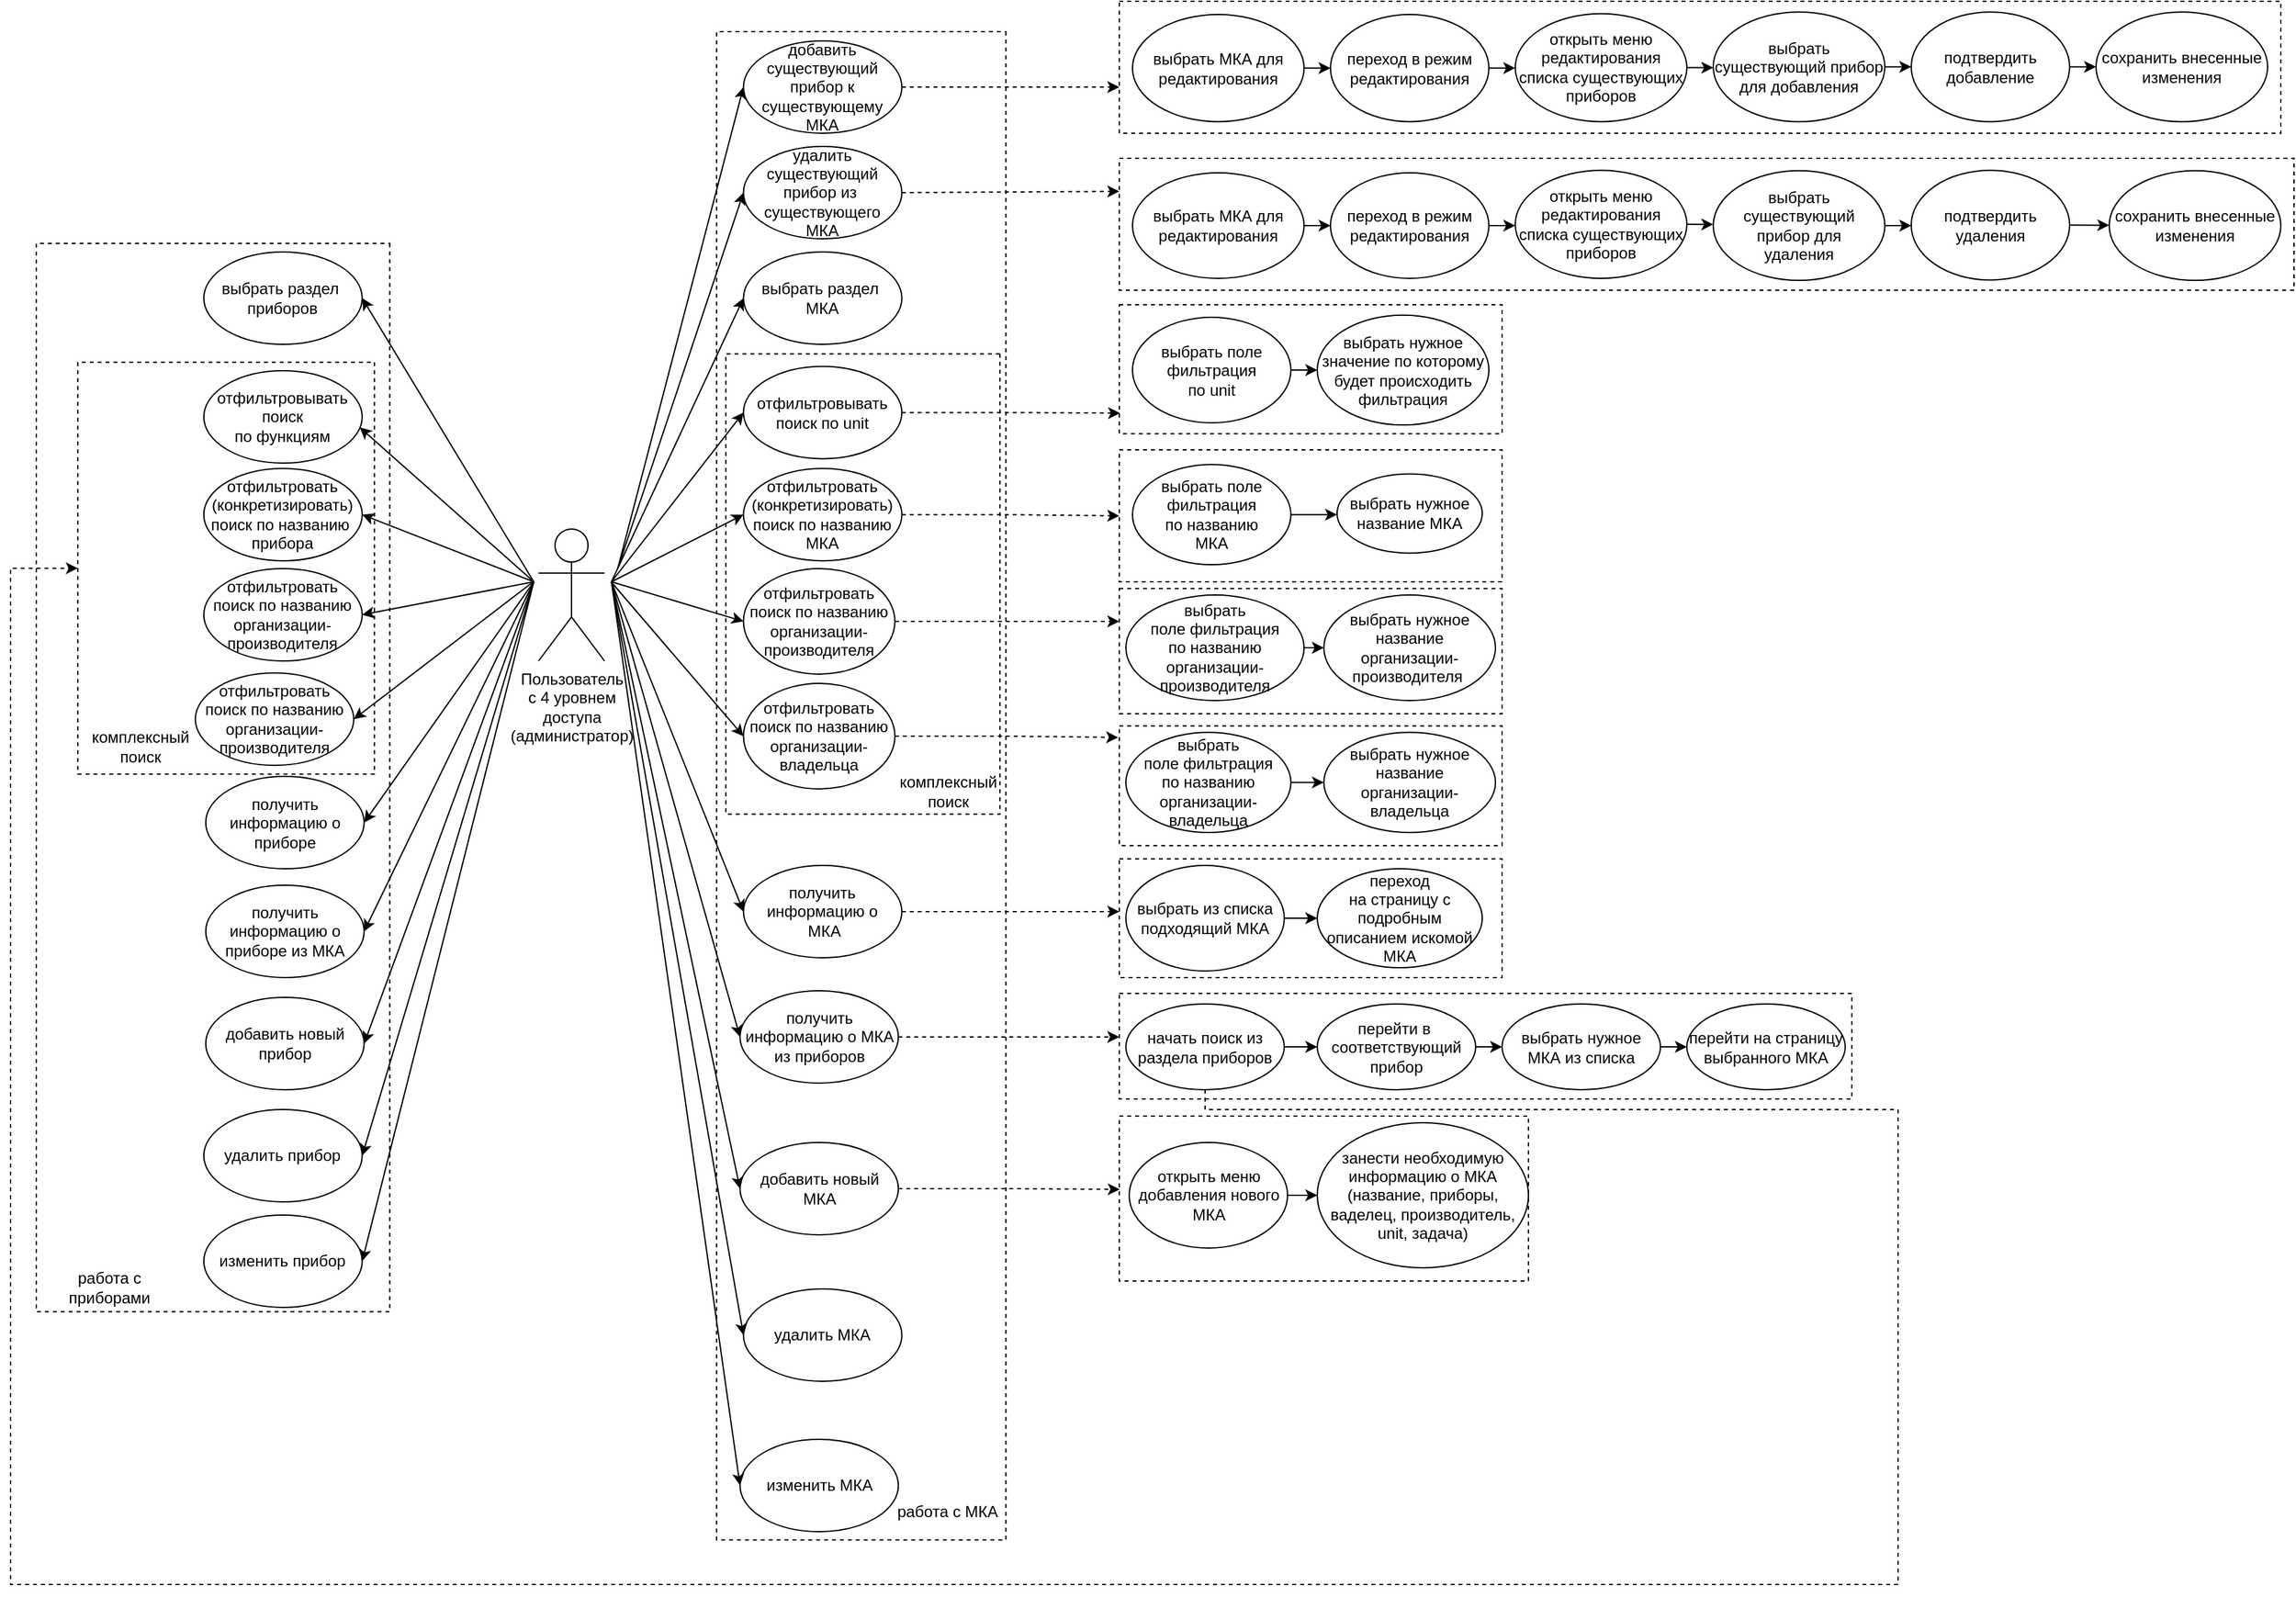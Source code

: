 <mxfile version="21.1.5" type="device">
  <diagram name="Страница 1" id="cvt_O0929-rY-0lYx0nN">
    <mxGraphModel dx="1909" dy="998" grid="1" gridSize="10" guides="1" tooltips="1" connect="1" arrows="1" fold="1" page="1" pageScale="1" pageWidth="1169" pageHeight="827" math="0" shadow="0">
      <root>
        <mxCell id="0" />
        <mxCell id="1" parent="0" />
        <mxCell id="xGtn8Q8a9lthBhABmI1u-153" value="" style="rounded=0;whiteSpace=wrap;html=1;fillColor=none;dashed=1;" vertex="1" parent="1">
          <mxGeometry x="850" y="1075" width="310" height="125" as="geometry" />
        </mxCell>
        <mxCell id="xGtn8Q8a9lthBhABmI1u-146" value="" style="rounded=0;whiteSpace=wrap;html=1;fillColor=none;dashed=1;" vertex="1" parent="1">
          <mxGeometry x="850" y="982" width="555" height="80" as="geometry" />
        </mxCell>
        <mxCell id="xGtn8Q8a9lthBhABmI1u-131" value="" style="rounded=0;whiteSpace=wrap;html=1;fillColor=none;dashed=1;" vertex="1" parent="1">
          <mxGeometry x="850" y="880" width="290" height="90" as="geometry" />
        </mxCell>
        <mxCell id="xGtn8Q8a9lthBhABmI1u-120" value="" style="rounded=0;whiteSpace=wrap;html=1;fillColor=none;dashed=1;" vertex="1" parent="1">
          <mxGeometry x="850" y="675.1" width="290" height="94.9" as="geometry" />
        </mxCell>
        <mxCell id="xGtn8Q8a9lthBhABmI1u-115" value="" style="rounded=0;whiteSpace=wrap;html=1;fillColor=none;dashed=1;" vertex="1" parent="1">
          <mxGeometry x="850" y="570" width="290" height="100" as="geometry" />
        </mxCell>
        <mxCell id="xGtn8Q8a9lthBhABmI1u-107" value="" style="rounded=0;whiteSpace=wrap;html=1;fillColor=none;dashed=1;" vertex="1" parent="1">
          <mxGeometry x="850" y="460" width="290" height="97.78" as="geometry" />
        </mxCell>
        <mxCell id="xGtn8Q8a9lthBhABmI1u-99" value="" style="rounded=0;whiteSpace=wrap;html=1;fillColor=none;dashed=1;" vertex="1" parent="1">
          <mxGeometry x="850" y="349.06" width="890" height="100" as="geometry" />
        </mxCell>
        <mxCell id="xGtn8Q8a9lthBhABmI1u-80" value="" style="rounded=0;whiteSpace=wrap;html=1;fillColor=none;dashed=1;" vertex="1" parent="1">
          <mxGeometry x="850" y="230" width="880" height="100" as="geometry" />
        </mxCell>
        <mxCell id="xGtn8Q8a9lthBhABmI1u-2" value="" style="rounded=0;whiteSpace=wrap;html=1;rotation=90;fillColor=none;dashed=1;" vertex="1" parent="1">
          <mxGeometry x="-241.47" y="684.55" width="809.74" height="267.75" as="geometry" />
        </mxCell>
        <mxCell id="xGtn8Q8a9lthBhABmI1u-3" value="" style="rounded=0;whiteSpace=wrap;html=1;rotation=90;fillColor=none;dashed=1;" vertex="1" parent="1">
          <mxGeometry x="82.9" y="715.01" width="1143.23" height="219.22" as="geometry" />
        </mxCell>
        <mxCell id="xGtn8Q8a9lthBhABmI1u-4" value="" style="rounded=0;whiteSpace=wrap;html=1;rotation=90;fillColor=none;dashed=1;" vertex="1" parent="1">
          <mxGeometry x="481.33" y="567.8" width="348.86" height="207.69" as="geometry" />
        </mxCell>
        <mxCell id="xGtn8Q8a9lthBhABmI1u-5" value="&lt;font style=&quot;vertical-align: inherit;&quot;&gt;&lt;font style=&quot;vertical-align: inherit;&quot;&gt;Пользователь &lt;/font&gt;&lt;/font&gt;&lt;br&gt;&lt;font style=&quot;vertical-align: inherit;&quot;&gt;&lt;font style=&quot;vertical-align: inherit;&quot;&gt;с 4 уровнем &lt;br&gt;доступа&lt;br&gt;(администратор)&lt;br&gt;&lt;/font&gt;&lt;/font&gt;" style="shape=umlActor;verticalLabelPosition=bottom;verticalAlign=top;html=1;outlineConnect=0;" vertex="1" parent="1">
          <mxGeometry x="410" y="630" width="50" height="100" as="geometry" />
        </mxCell>
        <mxCell id="xGtn8Q8a9lthBhABmI1u-112" style="edgeStyle=orthogonalEdgeStyle;rounded=0;orthogonalLoop=1;jettySize=auto;html=1;exitX=1;exitY=0.5;exitDx=0;exitDy=0;entryX=0.002;entryY=0.84;entryDx=0;entryDy=0;entryPerimeter=0;dashed=1;" edge="1" parent="1" source="xGtn8Q8a9lthBhABmI1u-6" target="xGtn8Q8a9lthBhABmI1u-107">
          <mxGeometry relative="1" as="geometry" />
        </mxCell>
        <mxCell id="xGtn8Q8a9lthBhABmI1u-6" value="&lt;font style=&quot;vertical-align: inherit;&quot;&gt;&lt;font style=&quot;vertical-align: inherit;&quot;&gt;&lt;font style=&quot;vertical-align: inherit;&quot;&gt;&lt;font style=&quot;vertical-align: inherit;&quot;&gt;отфильтровывать поиск по unit&lt;/font&gt;&lt;/font&gt;&lt;/font&gt;&lt;/font&gt;" style="ellipse;whiteSpace=wrap;html=1;" vertex="1" parent="1">
          <mxGeometry x="565.27" y="506.72" width="120" height="70" as="geometry" />
        </mxCell>
        <mxCell id="xGtn8Q8a9lthBhABmI1u-116" style="edgeStyle=orthogonalEdgeStyle;rounded=0;orthogonalLoop=1;jettySize=auto;html=1;exitX=1;exitY=0.5;exitDx=0;exitDy=0;entryX=0;entryY=0.5;entryDx=0;entryDy=0;dashed=1;" edge="1" parent="1" source="xGtn8Q8a9lthBhABmI1u-7" target="xGtn8Q8a9lthBhABmI1u-115">
          <mxGeometry relative="1" as="geometry" />
        </mxCell>
        <mxCell id="xGtn8Q8a9lthBhABmI1u-7" value="&lt;font style=&quot;vertical-align: inherit;&quot;&gt;&lt;font style=&quot;vertical-align: inherit;&quot;&gt;&lt;font style=&quot;vertical-align: inherit;&quot;&gt;&lt;font style=&quot;vertical-align: inherit;&quot;&gt;&lt;font style=&quot;vertical-align: inherit;&quot;&gt;&lt;font style=&quot;vertical-align: inherit;&quot;&gt;отфильтровать (конкретизировать) поиск по названию МКА&lt;/font&gt;&lt;/font&gt;&lt;/font&gt;&lt;/font&gt;&lt;/font&gt;&lt;/font&gt;" style="ellipse;whiteSpace=wrap;html=1;" vertex="1" parent="1">
          <mxGeometry x="565.27" y="584.09" width="120" height="70" as="geometry" />
        </mxCell>
        <mxCell id="xGtn8Q8a9lthBhABmI1u-128" style="edgeStyle=orthogonalEdgeStyle;rounded=0;orthogonalLoop=1;jettySize=auto;html=1;dashed=1;" edge="1" parent="1" source="xGtn8Q8a9lthBhABmI1u-8">
          <mxGeometry relative="1" as="geometry">
            <mxPoint x="850" y="920" as="targetPoint" />
          </mxGeometry>
        </mxCell>
        <mxCell id="xGtn8Q8a9lthBhABmI1u-8" value="&lt;font style=&quot;vertical-align: inherit;&quot;&gt;&lt;font style=&quot;vertical-align: inherit;&quot;&gt;&lt;font style=&quot;vertical-align: inherit;&quot;&gt;&lt;font style=&quot;vertical-align: inherit;&quot;&gt;получить информацию о&lt;br&gt;&amp;nbsp;МКА&lt;/font&gt;&lt;/font&gt;&lt;/font&gt;&lt;/font&gt;" style="ellipse;whiteSpace=wrap;html=1;" vertex="1" parent="1">
          <mxGeometry x="565.27" y="885" width="120" height="70" as="geometry" />
        </mxCell>
        <mxCell id="xGtn8Q8a9lthBhABmI1u-9" value="&lt;font style=&quot;vertical-align: inherit;&quot;&gt;&lt;font style=&quot;vertical-align: inherit;&quot;&gt;&lt;font style=&quot;vertical-align: inherit;&quot;&gt;&lt;font style=&quot;vertical-align: inherit;&quot;&gt;выбрать раздел&amp;nbsp; МКА&lt;/font&gt;&lt;/font&gt;&lt;/font&gt;&lt;/font&gt;" style="ellipse;whiteSpace=wrap;html=1;" vertex="1" parent="1">
          <mxGeometry x="565.27" y="420" width="120" height="70" as="geometry" />
        </mxCell>
        <mxCell id="xGtn8Q8a9lthBhABmI1u-10" value="&lt;font style=&quot;vertical-align: inherit;&quot;&gt;&lt;font style=&quot;vertical-align: inherit;&quot;&gt;работа с МКА&lt;/font&gt;&lt;/font&gt;" style="text;html=1;strokeColor=none;fillColor=none;align=center;verticalAlign=middle;whiteSpace=wrap;rounded=0;dashed=1;" vertex="1" parent="1">
          <mxGeometry x="675" y="1360" width="90" height="30" as="geometry" />
        </mxCell>
        <mxCell id="xGtn8Q8a9lthBhABmI1u-121" style="edgeStyle=orthogonalEdgeStyle;rounded=0;orthogonalLoop=1;jettySize=auto;html=1;exitX=1;exitY=0.5;exitDx=0;exitDy=0;dashed=1;" edge="1" parent="1" source="xGtn8Q8a9lthBhABmI1u-11">
          <mxGeometry relative="1" as="geometry">
            <mxPoint x="850" y="700" as="targetPoint" />
          </mxGeometry>
        </mxCell>
        <mxCell id="xGtn8Q8a9lthBhABmI1u-11" value="отфильтровать поиск по названию организации-производителя" style="ellipse;whiteSpace=wrap;html=1;" vertex="1" parent="1">
          <mxGeometry x="565.27" y="660" width="114.73" height="80" as="geometry" />
        </mxCell>
        <mxCell id="xGtn8Q8a9lthBhABmI1u-12" value="комплексный &lt;br&gt;поиск" style="text;html=1;align=center;verticalAlign=middle;resizable=0;points=[];autosize=1;strokeColor=none;fillColor=none;" vertex="1" parent="1">
          <mxGeometry x="670" y="809.13" width="100" height="40" as="geometry" />
        </mxCell>
        <mxCell id="xGtn8Q8a9lthBhABmI1u-13" value="" style="endArrow=classic;html=1;rounded=0;entryX=0;entryY=0.5;entryDx=0;entryDy=0;" edge="1" parent="1" target="xGtn8Q8a9lthBhABmI1u-9">
          <mxGeometry width="50" height="50" relative="1" as="geometry">
            <mxPoint x="465.27" y="670" as="sourcePoint" />
            <mxPoint x="595.27" y="560" as="targetPoint" />
          </mxGeometry>
        </mxCell>
        <mxCell id="xGtn8Q8a9lthBhABmI1u-14" value="" style="endArrow=classic;html=1;rounded=0;entryX=0;entryY=0.5;entryDx=0;entryDy=0;" edge="1" parent="1" target="xGtn8Q8a9lthBhABmI1u-6">
          <mxGeometry width="50" height="50" relative="1" as="geometry">
            <mxPoint x="465.27" y="670" as="sourcePoint" />
            <mxPoint x="595.27" y="560" as="targetPoint" />
          </mxGeometry>
        </mxCell>
        <mxCell id="xGtn8Q8a9lthBhABmI1u-15" value="" style="endArrow=classic;html=1;rounded=0;entryX=0;entryY=0.5;entryDx=0;entryDy=0;" edge="1" parent="1" target="xGtn8Q8a9lthBhABmI1u-7">
          <mxGeometry width="50" height="50" relative="1" as="geometry">
            <mxPoint x="465.27" y="670" as="sourcePoint" />
            <mxPoint x="595.27" y="560" as="targetPoint" />
          </mxGeometry>
        </mxCell>
        <mxCell id="xGtn8Q8a9lthBhABmI1u-16" value="" style="endArrow=classic;html=1;rounded=0;entryX=0;entryY=0.5;entryDx=0;entryDy=0;" edge="1" parent="1" target="xGtn8Q8a9lthBhABmI1u-11">
          <mxGeometry width="50" height="50" relative="1" as="geometry">
            <mxPoint x="465.27" y="670" as="sourcePoint" />
            <mxPoint x="595.27" y="560" as="targetPoint" />
          </mxGeometry>
        </mxCell>
        <mxCell id="xGtn8Q8a9lthBhABmI1u-17" value="" style="endArrow=classic;html=1;rounded=0;entryX=0;entryY=0.5;entryDx=0;entryDy=0;" edge="1" parent="1" target="xGtn8Q8a9lthBhABmI1u-8">
          <mxGeometry width="50" height="50" relative="1" as="geometry">
            <mxPoint x="465.27" y="670" as="sourcePoint" />
            <mxPoint x="595.27" y="560" as="targetPoint" />
          </mxGeometry>
        </mxCell>
        <mxCell id="xGtn8Q8a9lthBhABmI1u-147" style="edgeStyle=orthogonalEdgeStyle;rounded=0;orthogonalLoop=1;jettySize=auto;html=1;dashed=1;" edge="1" parent="1" source="xGtn8Q8a9lthBhABmI1u-18">
          <mxGeometry relative="1" as="geometry">
            <mxPoint x="850" y="1015" as="targetPoint" />
          </mxGeometry>
        </mxCell>
        <mxCell id="xGtn8Q8a9lthBhABmI1u-18" value="&lt;font style=&quot;vertical-align: inherit;&quot;&gt;&lt;font style=&quot;vertical-align: inherit;&quot;&gt;&lt;font style=&quot;vertical-align: inherit;&quot;&gt;&lt;font style=&quot;vertical-align: inherit;&quot;&gt;&lt;font style=&quot;vertical-align: inherit;&quot;&gt;&lt;font style=&quot;vertical-align: inherit;&quot;&gt;получить информацию о&amp;nbsp;&lt;/font&gt;&lt;/font&gt;&lt;font style=&quot;vertical-align: inherit;&quot;&gt;&lt;font style=&quot;vertical-align: inherit;&quot;&gt;МКА &lt;br&gt;из приборов&lt;/font&gt;&lt;/font&gt;&lt;/font&gt;&lt;/font&gt;&lt;/font&gt;&lt;/font&gt;" style="ellipse;whiteSpace=wrap;html=1;" vertex="1" parent="1">
          <mxGeometry x="562.64" y="980" width="120" height="70" as="geometry" />
        </mxCell>
        <mxCell id="xGtn8Q8a9lthBhABmI1u-19" value="" style="endArrow=classic;html=1;rounded=0;entryX=0;entryY=0.5;entryDx=0;entryDy=0;" edge="1" parent="1" target="xGtn8Q8a9lthBhABmI1u-18">
          <mxGeometry width="50" height="50" relative="1" as="geometry">
            <mxPoint x="465.27" y="670" as="sourcePoint" />
            <mxPoint x="665.27" y="650" as="targetPoint" />
          </mxGeometry>
        </mxCell>
        <mxCell id="xGtn8Q8a9lthBhABmI1u-20" value="" style="rounded=0;whiteSpace=wrap;html=1;rotation=90;fillColor=none;dashed=1;" vertex="1" parent="1">
          <mxGeometry x="17.25" y="547.35" width="312.12" height="224.75" as="geometry" />
        </mxCell>
        <mxCell id="xGtn8Q8a9lthBhABmI1u-21" value="&lt;font style=&quot;vertical-align: inherit;&quot;&gt;&lt;font style=&quot;vertical-align: inherit;&quot;&gt;&lt;font style=&quot;vertical-align: inherit;&quot;&gt;&lt;font style=&quot;vertical-align: inherit;&quot;&gt;отфильтровывать поиск &lt;br&gt;по функциям&lt;/font&gt;&lt;/font&gt;&lt;/font&gt;&lt;/font&gt;" style="ellipse;whiteSpace=wrap;html=1;" vertex="1" parent="1">
          <mxGeometry x="156.41" y="510" width="120" height="70" as="geometry" />
        </mxCell>
        <mxCell id="xGtn8Q8a9lthBhABmI1u-22" value="&lt;font style=&quot;vertical-align: inherit;&quot;&gt;&lt;font style=&quot;vertical-align: inherit;&quot;&gt;&lt;font style=&quot;vertical-align: inherit;&quot;&gt;&lt;font style=&quot;vertical-align: inherit;&quot;&gt;&lt;font style=&quot;vertical-align: inherit;&quot;&gt;&lt;font style=&quot;vertical-align: inherit;&quot;&gt;отфильтровать (конкретизировать) поиск по названию&amp;nbsp;&lt;br&gt;прибора&lt;br&gt;&lt;/font&gt;&lt;/font&gt;&lt;/font&gt;&lt;/font&gt;&lt;/font&gt;&lt;/font&gt;" style="ellipse;whiteSpace=wrap;html=1;" vertex="1" parent="1">
          <mxGeometry x="156.41" y="584.09" width="120" height="70" as="geometry" />
        </mxCell>
        <mxCell id="xGtn8Q8a9lthBhABmI1u-23" value="&lt;font style=&quot;vertical-align: inherit;&quot;&gt;&lt;font style=&quot;vertical-align: inherit;&quot;&gt;&lt;font style=&quot;vertical-align: inherit;&quot;&gt;&lt;font style=&quot;vertical-align: inherit;&quot;&gt;получить информацию о&lt;br&gt;приборе&lt;br&gt;&lt;/font&gt;&lt;/font&gt;&lt;/font&gt;&lt;/font&gt;" style="ellipse;whiteSpace=wrap;html=1;" vertex="1" parent="1">
          <mxGeometry x="157.88" y="817.5" width="120" height="70" as="geometry" />
        </mxCell>
        <mxCell id="xGtn8Q8a9lthBhABmI1u-24" value="&lt;font style=&quot;vertical-align: inherit;&quot;&gt;&lt;font style=&quot;vertical-align: inherit;&quot;&gt;&lt;font style=&quot;vertical-align: inherit;&quot;&gt;&lt;font style=&quot;vertical-align: inherit;&quot;&gt;выбрать раздел&amp;nbsp; приборов&lt;/font&gt;&lt;/font&gt;&lt;/font&gt;&lt;/font&gt;" style="ellipse;whiteSpace=wrap;html=1;" vertex="1" parent="1">
          <mxGeometry x="156.41" y="420" width="120" height="70" as="geometry" />
        </mxCell>
        <mxCell id="xGtn8Q8a9lthBhABmI1u-25" value="&lt;font style=&quot;vertical-align: inherit;&quot;&gt;&lt;font style=&quot;vertical-align: inherit;&quot;&gt;работа с приборами&lt;/font&gt;&lt;/font&gt;" style="text;html=1;strokeColor=none;fillColor=none;align=center;verticalAlign=middle;whiteSpace=wrap;rounded=0;dashed=1;" vertex="1" parent="1">
          <mxGeometry x="40" y="1190" width="90" height="30" as="geometry" />
        </mxCell>
        <mxCell id="xGtn8Q8a9lthBhABmI1u-26" value="отфильтровать поиск по названию организации-производителя" style="ellipse;whiteSpace=wrap;html=1;" vertex="1" parent="1">
          <mxGeometry x="156.41" y="660" width="120" height="70" as="geometry" />
        </mxCell>
        <mxCell id="xGtn8Q8a9lthBhABmI1u-27" value="комплексный &lt;br&gt;поиск" style="text;html=1;align=center;verticalAlign=middle;resizable=0;points=[];autosize=1;strokeColor=none;fillColor=none;" vertex="1" parent="1">
          <mxGeometry x="57.88" y="775.49" width="100" height="40" as="geometry" />
        </mxCell>
        <mxCell id="xGtn8Q8a9lthBhABmI1u-28" value="&lt;font style=&quot;vertical-align: inherit;&quot;&gt;&lt;font style=&quot;vertical-align: inherit;&quot;&gt;&lt;font style=&quot;vertical-align: inherit;&quot;&gt;&lt;font style=&quot;vertical-align: inherit;&quot;&gt;&lt;font style=&quot;vertical-align: inherit;&quot;&gt;&lt;font style=&quot;vertical-align: inherit;&quot;&gt;получить информацию о приборе из МКА&lt;/font&gt;&lt;/font&gt;&lt;font style=&quot;vertical-align: inherit;&quot;&gt;&lt;font style=&quot;vertical-align: inherit;&quot;&gt;&lt;br&gt;&lt;/font&gt;&lt;/font&gt;&lt;/font&gt;&lt;/font&gt;&lt;/font&gt;&lt;/font&gt;" style="ellipse;whiteSpace=wrap;html=1;" vertex="1" parent="1">
          <mxGeometry x="157.88" y="900" width="120" height="70" as="geometry" />
        </mxCell>
        <mxCell id="xGtn8Q8a9lthBhABmI1u-29" value="" style="endArrow=classic;html=1;rounded=0;entryX=1;entryY=0.5;entryDx=0;entryDy=0;" edge="1" parent="1" target="xGtn8Q8a9lthBhABmI1u-24">
          <mxGeometry width="50" height="50" relative="1" as="geometry">
            <mxPoint x="406.41" y="670" as="sourcePoint" />
            <mxPoint x="430.12" y="490" as="targetPoint" />
          </mxGeometry>
        </mxCell>
        <mxCell id="xGtn8Q8a9lthBhABmI1u-30" value="" style="endArrow=classic;html=1;rounded=0;entryX=0.985;entryY=0.614;entryDx=0;entryDy=0;entryPerimeter=0;" edge="1" parent="1" target="xGtn8Q8a9lthBhABmI1u-21">
          <mxGeometry width="50" height="50" relative="1" as="geometry">
            <mxPoint x="406.41" y="670" as="sourcePoint" />
            <mxPoint x="616.41" y="650" as="targetPoint" />
          </mxGeometry>
        </mxCell>
        <mxCell id="xGtn8Q8a9lthBhABmI1u-31" value="" style="endArrow=classic;html=1;rounded=0;entryX=1;entryY=0.5;entryDx=0;entryDy=0;" edge="1" parent="1" target="xGtn8Q8a9lthBhABmI1u-22">
          <mxGeometry width="50" height="50" relative="1" as="geometry">
            <mxPoint x="406.41" y="670" as="sourcePoint" />
            <mxPoint x="616.41" y="650" as="targetPoint" />
          </mxGeometry>
        </mxCell>
        <mxCell id="xGtn8Q8a9lthBhABmI1u-32" value="" style="endArrow=classic;html=1;rounded=0;entryX=1;entryY=0.5;entryDx=0;entryDy=0;" edge="1" parent="1" target="xGtn8Q8a9lthBhABmI1u-26">
          <mxGeometry width="50" height="50" relative="1" as="geometry">
            <mxPoint x="406.41" y="670" as="sourcePoint" />
            <mxPoint x="616.41" y="650" as="targetPoint" />
          </mxGeometry>
        </mxCell>
        <mxCell id="xGtn8Q8a9lthBhABmI1u-33" value="" style="endArrow=classic;html=1;rounded=0;entryX=1;entryY=0.5;entryDx=0;entryDy=0;" edge="1" parent="1" target="xGtn8Q8a9lthBhABmI1u-23">
          <mxGeometry width="50" height="50" relative="1" as="geometry">
            <mxPoint x="406.41" y="670" as="sourcePoint" />
            <mxPoint x="616.41" y="650" as="targetPoint" />
          </mxGeometry>
        </mxCell>
        <mxCell id="xGtn8Q8a9lthBhABmI1u-34" value="" style="endArrow=classic;html=1;rounded=0;entryX=1;entryY=0.5;entryDx=0;entryDy=0;" edge="1" parent="1" target="xGtn8Q8a9lthBhABmI1u-28">
          <mxGeometry width="50" height="50" relative="1" as="geometry">
            <mxPoint x="406.41" y="670" as="sourcePoint" />
            <mxPoint x="616.41" y="650" as="targetPoint" />
          </mxGeometry>
        </mxCell>
        <mxCell id="xGtn8Q8a9lthBhABmI1u-35" value="&lt;font style=&quot;vertical-align: inherit;&quot;&gt;&lt;font style=&quot;vertical-align: inherit;&quot;&gt;&lt;font style=&quot;vertical-align: inherit;&quot;&gt;&lt;font style=&quot;vertical-align: inherit;&quot;&gt;&lt;font style=&quot;vertical-align: inherit;&quot;&gt;&lt;font style=&quot;vertical-align: inherit;&quot;&gt;добавить новый прибор&lt;br&gt;&lt;/font&gt;&lt;/font&gt;&lt;/font&gt;&lt;/font&gt;&lt;/font&gt;&lt;/font&gt;" style="ellipse;whiteSpace=wrap;html=1;" vertex="1" parent="1">
          <mxGeometry x="157.88" y="985" width="120" height="70" as="geometry" />
        </mxCell>
        <mxCell id="xGtn8Q8a9lthBhABmI1u-36" value="&lt;font style=&quot;vertical-align: inherit;&quot;&gt;&lt;font style=&quot;vertical-align: inherit;&quot;&gt;&lt;font style=&quot;vertical-align: inherit;&quot;&gt;&lt;font style=&quot;vertical-align: inherit;&quot;&gt;&lt;font style=&quot;vertical-align: inherit;&quot;&gt;&lt;font style=&quot;vertical-align: inherit;&quot;&gt;удалить прибор&lt;br&gt;&lt;/font&gt;&lt;/font&gt;&lt;/font&gt;&lt;/font&gt;&lt;/font&gt;&lt;/font&gt;" style="ellipse;whiteSpace=wrap;html=1;" vertex="1" parent="1">
          <mxGeometry x="156.41" y="1070" width="120" height="70" as="geometry" />
        </mxCell>
        <mxCell id="xGtn8Q8a9lthBhABmI1u-37" value="&lt;font style=&quot;vertical-align: inherit;&quot;&gt;&lt;font style=&quot;vertical-align: inherit;&quot;&gt;&lt;font style=&quot;vertical-align: inherit;&quot;&gt;&lt;font style=&quot;vertical-align: inherit;&quot;&gt;&lt;font style=&quot;vertical-align: inherit;&quot;&gt;&lt;font style=&quot;vertical-align: inherit;&quot;&gt;изменить прибор&lt;br&gt;&lt;/font&gt;&lt;/font&gt;&lt;/font&gt;&lt;/font&gt;&lt;/font&gt;&lt;/font&gt;" style="ellipse;whiteSpace=wrap;html=1;" vertex="1" parent="1">
          <mxGeometry x="156.41" y="1150" width="120" height="70" as="geometry" />
        </mxCell>
        <mxCell id="xGtn8Q8a9lthBhABmI1u-154" style="edgeStyle=orthogonalEdgeStyle;rounded=0;orthogonalLoop=1;jettySize=auto;html=1;exitX=1;exitY=0.5;exitDx=0;exitDy=0;entryX=0.001;entryY=0.444;entryDx=0;entryDy=0;entryPerimeter=0;dashed=1;" edge="1" parent="1" source="xGtn8Q8a9lthBhABmI1u-38" target="xGtn8Q8a9lthBhABmI1u-153">
          <mxGeometry relative="1" as="geometry" />
        </mxCell>
        <mxCell id="xGtn8Q8a9lthBhABmI1u-38" value="&lt;font style=&quot;vertical-align: inherit;&quot;&gt;&lt;font style=&quot;vertical-align: inherit;&quot;&gt;&lt;font style=&quot;vertical-align: inherit;&quot;&gt;&lt;font style=&quot;vertical-align: inherit;&quot;&gt;&lt;font style=&quot;vertical-align: inherit;&quot;&gt;&lt;font style=&quot;vertical-align: inherit;&quot;&gt;добавить новый МКА&lt;br&gt;&lt;/font&gt;&lt;/font&gt;&lt;/font&gt;&lt;/font&gt;&lt;/font&gt;&lt;/font&gt;" style="ellipse;whiteSpace=wrap;html=1;" vertex="1" parent="1">
          <mxGeometry x="562.64" y="1095" width="120" height="70" as="geometry" />
        </mxCell>
        <mxCell id="xGtn8Q8a9lthBhABmI1u-39" value="&lt;font style=&quot;vertical-align: inherit;&quot;&gt;&lt;font style=&quot;vertical-align: inherit;&quot;&gt;&lt;font style=&quot;vertical-align: inherit;&quot;&gt;&lt;font style=&quot;vertical-align: inherit;&quot;&gt;&lt;font style=&quot;vertical-align: inherit;&quot;&gt;&lt;font style=&quot;vertical-align: inherit;&quot;&gt;удалить МКА&lt;br&gt;&lt;/font&gt;&lt;/font&gt;&lt;/font&gt;&lt;/font&gt;&lt;/font&gt;&lt;/font&gt;" style="ellipse;whiteSpace=wrap;html=1;" vertex="1" parent="1">
          <mxGeometry x="565.28" y="1206" width="120" height="70" as="geometry" />
        </mxCell>
        <mxCell id="xGtn8Q8a9lthBhABmI1u-40" value="&lt;font style=&quot;vertical-align: inherit;&quot;&gt;&lt;font style=&quot;vertical-align: inherit;&quot;&gt;&lt;font style=&quot;vertical-align: inherit;&quot;&gt;&lt;font style=&quot;vertical-align: inherit;&quot;&gt;&lt;font style=&quot;vertical-align: inherit;&quot;&gt;&lt;font style=&quot;vertical-align: inherit;&quot;&gt;изменить МКА&lt;br&gt;&lt;/font&gt;&lt;/font&gt;&lt;/font&gt;&lt;/font&gt;&lt;/font&gt;&lt;/font&gt;" style="ellipse;whiteSpace=wrap;html=1;" vertex="1" parent="1">
          <mxGeometry x="562.64" y="1320" width="120" height="70" as="geometry" />
        </mxCell>
        <mxCell id="xGtn8Q8a9lthBhABmI1u-41" value="" style="endArrow=classic;html=1;rounded=0;entryX=0;entryY=0.5;entryDx=0;entryDy=0;" edge="1" parent="1" target="xGtn8Q8a9lthBhABmI1u-38">
          <mxGeometry width="50" height="50" relative="1" as="geometry">
            <mxPoint x="465.27" y="670" as="sourcePoint" />
            <mxPoint x="455.27" y="990" as="targetPoint" />
          </mxGeometry>
        </mxCell>
        <mxCell id="xGtn8Q8a9lthBhABmI1u-42" value="" style="endArrow=classic;html=1;rounded=0;entryX=0;entryY=0.5;entryDx=0;entryDy=0;" edge="1" parent="1" target="xGtn8Q8a9lthBhABmI1u-39">
          <mxGeometry width="50" height="50" relative="1" as="geometry">
            <mxPoint x="465.27" y="670" as="sourcePoint" />
            <mxPoint x="455.27" y="860" as="targetPoint" />
          </mxGeometry>
        </mxCell>
        <mxCell id="xGtn8Q8a9lthBhABmI1u-43" value="" style="endArrow=classic;html=1;rounded=0;entryX=0;entryY=0.5;entryDx=0;entryDy=0;" edge="1" parent="1" target="xGtn8Q8a9lthBhABmI1u-40">
          <mxGeometry width="50" height="50" relative="1" as="geometry">
            <mxPoint x="465.27" y="670" as="sourcePoint" />
            <mxPoint x="455.27" y="930" as="targetPoint" />
          </mxGeometry>
        </mxCell>
        <mxCell id="xGtn8Q8a9lthBhABmI1u-44" value="" style="endArrow=classic;html=1;rounded=0;entryX=1;entryY=0.5;entryDx=0;entryDy=0;" edge="1" parent="1" target="xGtn8Q8a9lthBhABmI1u-35">
          <mxGeometry width="50" height="50" relative="1" as="geometry">
            <mxPoint x="406.41" y="670" as="sourcePoint" />
            <mxPoint x="456.41" y="720" as="targetPoint" />
          </mxGeometry>
        </mxCell>
        <mxCell id="xGtn8Q8a9lthBhABmI1u-45" value="" style="endArrow=classic;html=1;rounded=0;entryX=1;entryY=0.5;entryDx=0;entryDy=0;" edge="1" parent="1" target="xGtn8Q8a9lthBhABmI1u-36">
          <mxGeometry width="50" height="50" relative="1" as="geometry">
            <mxPoint x="406.41" y="670" as="sourcePoint" />
            <mxPoint x="456.41" y="790" as="targetPoint" />
          </mxGeometry>
        </mxCell>
        <mxCell id="xGtn8Q8a9lthBhABmI1u-46" value="" style="endArrow=classic;html=1;rounded=0;entryX=1;entryY=0.5;entryDx=0;entryDy=0;" edge="1" parent="1" target="xGtn8Q8a9lthBhABmI1u-37">
          <mxGeometry width="50" height="50" relative="1" as="geometry">
            <mxPoint x="406.41" y="670" as="sourcePoint" />
            <mxPoint x="456.41" y="860" as="targetPoint" />
          </mxGeometry>
        </mxCell>
        <mxCell id="xGtn8Q8a9lthBhABmI1u-47" value="добавить существующий прибор к существующему МКА" style="ellipse;whiteSpace=wrap;html=1;" vertex="1" parent="1">
          <mxGeometry x="565.27" y="260" width="120" height="70" as="geometry" />
        </mxCell>
        <mxCell id="xGtn8Q8a9lthBhABmI1u-48" value="удалить существующий прибор из&amp;nbsp; существующего &lt;br&gt;МКА" style="ellipse;whiteSpace=wrap;html=1;" vertex="1" parent="1">
          <mxGeometry x="565.27" y="340" width="120" height="70" as="geometry" />
        </mxCell>
        <mxCell id="xGtn8Q8a9lthBhABmI1u-49" value="" style="endArrow=classic;html=1;rounded=0;entryX=0;entryY=0.5;entryDx=0;entryDy=0;" edge="1" parent="1" target="xGtn8Q8a9lthBhABmI1u-48">
          <mxGeometry width="50" height="50" relative="1" as="geometry">
            <mxPoint x="470" y="660" as="sourcePoint" />
            <mxPoint x="575" y="465" as="targetPoint" />
          </mxGeometry>
        </mxCell>
        <mxCell id="xGtn8Q8a9lthBhABmI1u-50" value="" style="endArrow=classic;html=1;rounded=0;entryX=0;entryY=0.5;entryDx=0;entryDy=0;" edge="1" parent="1" target="xGtn8Q8a9lthBhABmI1u-47">
          <mxGeometry width="50" height="50" relative="1" as="geometry">
            <mxPoint x="470" y="660" as="sourcePoint" />
            <mxPoint x="480" y="570" as="targetPoint" />
          </mxGeometry>
        </mxCell>
        <mxCell id="xGtn8Q8a9lthBhABmI1u-74" style="edgeStyle=orthogonalEdgeStyle;rounded=0;orthogonalLoop=1;jettySize=auto;html=1;exitX=1;exitY=0.5;exitDx=0;exitDy=0;entryX=0;entryY=0.5;entryDx=0;entryDy=0;" edge="1" parent="1" source="xGtn8Q8a9lthBhABmI1u-51" target="xGtn8Q8a9lthBhABmI1u-57">
          <mxGeometry relative="1" as="geometry" />
        </mxCell>
        <mxCell id="xGtn8Q8a9lthBhABmI1u-51" value="выбрать МКА для редактирования" style="ellipse;whiteSpace=wrap;html=1;fillColor=none;" vertex="1" parent="1">
          <mxGeometry x="860" y="240" width="130" height="81.25" as="geometry" />
        </mxCell>
        <mxCell id="xGtn8Q8a9lthBhABmI1u-89" style="edgeStyle=orthogonalEdgeStyle;rounded=0;orthogonalLoop=1;jettySize=auto;html=1;exitX=1;exitY=0.5;exitDx=0;exitDy=0;entryX=0;entryY=0.5;entryDx=0;entryDy=0;" edge="1" parent="1" source="xGtn8Q8a9lthBhABmI1u-57" target="xGtn8Q8a9lthBhABmI1u-61">
          <mxGeometry relative="1" as="geometry" />
        </mxCell>
        <mxCell id="xGtn8Q8a9lthBhABmI1u-57" value="переход в режим редактирования" style="ellipse;whiteSpace=wrap;html=1;fillColor=none;" vertex="1" parent="1">
          <mxGeometry x="1010" y="240" width="120" height="81.25" as="geometry" />
        </mxCell>
        <mxCell id="xGtn8Q8a9lthBhABmI1u-77" style="edgeStyle=orthogonalEdgeStyle;rounded=0;orthogonalLoop=1;jettySize=auto;html=1;exitX=1;exitY=0.5;exitDx=0;exitDy=0;entryX=0;entryY=0.5;entryDx=0;entryDy=0;" edge="1" parent="1" source="xGtn8Q8a9lthBhABmI1u-61" target="xGtn8Q8a9lthBhABmI1u-62">
          <mxGeometry relative="1" as="geometry" />
        </mxCell>
        <mxCell id="xGtn8Q8a9lthBhABmI1u-61" value="открыть меню редактирования списка существующих приборов" style="ellipse;whiteSpace=wrap;html=1;fillColor=none;" vertex="1" parent="1">
          <mxGeometry x="1150" y="239.37" width="130" height="81.88" as="geometry" />
        </mxCell>
        <mxCell id="xGtn8Q8a9lthBhABmI1u-78" style="edgeStyle=orthogonalEdgeStyle;rounded=0;orthogonalLoop=1;jettySize=auto;html=1;exitX=1;exitY=0.5;exitDx=0;exitDy=0;entryX=0;entryY=0.5;entryDx=0;entryDy=0;" edge="1" parent="1" source="xGtn8Q8a9lthBhABmI1u-62" target="xGtn8Q8a9lthBhABmI1u-63">
          <mxGeometry relative="1" as="geometry" />
        </mxCell>
        <mxCell id="xGtn8Q8a9lthBhABmI1u-62" value="выбрать существующий прибор для добавления" style="ellipse;whiteSpace=wrap;html=1;fillColor=none;" vertex="1" parent="1">
          <mxGeometry x="1300" y="238.12" width="130" height="83.13" as="geometry" />
        </mxCell>
        <mxCell id="xGtn8Q8a9lthBhABmI1u-79" style="edgeStyle=orthogonalEdgeStyle;rounded=0;orthogonalLoop=1;jettySize=auto;html=1;exitX=1;exitY=0.5;exitDx=0;exitDy=0;entryX=0;entryY=0.5;entryDx=0;entryDy=0;" edge="1" parent="1" source="xGtn8Q8a9lthBhABmI1u-63" target="xGtn8Q8a9lthBhABmI1u-68">
          <mxGeometry relative="1" as="geometry" />
        </mxCell>
        <mxCell id="xGtn8Q8a9lthBhABmI1u-63" value="подтвердить добавление" style="ellipse;whiteSpace=wrap;html=1;fillColor=none;" vertex="1" parent="1">
          <mxGeometry x="1450" y="238.12" width="120" height="83.13" as="geometry" />
        </mxCell>
        <mxCell id="xGtn8Q8a9lthBhABmI1u-68" value="сохранить внесенные изменения" style="ellipse;whiteSpace=wrap;html=1;fillColor=none;" vertex="1" parent="1">
          <mxGeometry x="1590" y="238.12" width="130" height="83.13" as="geometry" />
        </mxCell>
        <mxCell id="xGtn8Q8a9lthBhABmI1u-72" value="" style="endArrow=classic;html=1;rounded=0;exitX=1;exitY=0.5;exitDx=0;exitDy=0;dashed=1;" edge="1" parent="1" source="xGtn8Q8a9lthBhABmI1u-47">
          <mxGeometry width="50" height="50" relative="1" as="geometry">
            <mxPoint x="790" y="550" as="sourcePoint" />
            <mxPoint x="850" y="295" as="targetPoint" />
          </mxGeometry>
        </mxCell>
        <mxCell id="xGtn8Q8a9lthBhABmI1u-90" style="edgeStyle=orthogonalEdgeStyle;rounded=0;orthogonalLoop=1;jettySize=auto;html=1;exitX=1;exitY=0.5;exitDx=0;exitDy=0;entryX=0;entryY=0.5;entryDx=0;entryDy=0;" edge="1" parent="1" source="xGtn8Q8a9lthBhABmI1u-87" target="xGtn8Q8a9lthBhABmI1u-88">
          <mxGeometry relative="1" as="geometry" />
        </mxCell>
        <mxCell id="xGtn8Q8a9lthBhABmI1u-87" value="выбрать МКА для редактирования" style="ellipse;whiteSpace=wrap;html=1;fillColor=none;" vertex="1" parent="1">
          <mxGeometry x="860" y="360" width="130" height="80" as="geometry" />
        </mxCell>
        <mxCell id="xGtn8Q8a9lthBhABmI1u-92" style="edgeStyle=orthogonalEdgeStyle;rounded=0;orthogonalLoop=1;jettySize=auto;html=1;exitX=1;exitY=0.5;exitDx=0;exitDy=0;entryX=0;entryY=0.5;entryDx=0;entryDy=0;" edge="1" parent="1" source="xGtn8Q8a9lthBhABmI1u-88" target="xGtn8Q8a9lthBhABmI1u-91">
          <mxGeometry relative="1" as="geometry" />
        </mxCell>
        <mxCell id="xGtn8Q8a9lthBhABmI1u-88" value="переход в режим редактирования" style="ellipse;whiteSpace=wrap;html=1;fillColor=none;" vertex="1" parent="1">
          <mxGeometry x="1010" y="360" width="120" height="80" as="geometry" />
        </mxCell>
        <mxCell id="xGtn8Q8a9lthBhABmI1u-94" style="edgeStyle=orthogonalEdgeStyle;rounded=0;orthogonalLoop=1;jettySize=auto;html=1;exitX=1;exitY=0.5;exitDx=0;exitDy=0;entryX=0;entryY=0.5;entryDx=0;entryDy=0;" edge="1" parent="1" source="xGtn8Q8a9lthBhABmI1u-91" target="xGtn8Q8a9lthBhABmI1u-93">
          <mxGeometry relative="1" as="geometry" />
        </mxCell>
        <mxCell id="xGtn8Q8a9lthBhABmI1u-91" value="открыть меню редактирования списка существующих приборов" style="ellipse;whiteSpace=wrap;html=1;fillColor=none;" vertex="1" parent="1">
          <mxGeometry x="1150" y="358.12" width="130" height="81.88" as="geometry" />
        </mxCell>
        <mxCell id="xGtn8Q8a9lthBhABmI1u-96" style="edgeStyle=orthogonalEdgeStyle;rounded=0;orthogonalLoop=1;jettySize=auto;html=1;exitX=1;exitY=0.5;exitDx=0;exitDy=0;entryX=0;entryY=0.5;entryDx=0;entryDy=0;" edge="1" parent="1" source="xGtn8Q8a9lthBhABmI1u-93" target="xGtn8Q8a9lthBhABmI1u-95">
          <mxGeometry relative="1" as="geometry" />
        </mxCell>
        <mxCell id="xGtn8Q8a9lthBhABmI1u-93" value="выбрать существующий &lt;br&gt;прибор для&lt;br&gt;удаления" style="ellipse;whiteSpace=wrap;html=1;fillColor=none;" vertex="1" parent="1">
          <mxGeometry x="1300" y="358.43" width="130" height="83.13" as="geometry" />
        </mxCell>
        <mxCell id="xGtn8Q8a9lthBhABmI1u-98" style="edgeStyle=orthogonalEdgeStyle;rounded=0;orthogonalLoop=1;jettySize=auto;html=1;exitX=1;exitY=0.5;exitDx=0;exitDy=0;entryX=0;entryY=0.5;entryDx=0;entryDy=0;" edge="1" parent="1" source="xGtn8Q8a9lthBhABmI1u-95" target="xGtn8Q8a9lthBhABmI1u-97">
          <mxGeometry relative="1" as="geometry" />
        </mxCell>
        <mxCell id="xGtn8Q8a9lthBhABmI1u-95" value="подтвердить удаления" style="ellipse;whiteSpace=wrap;html=1;fillColor=none;" vertex="1" parent="1">
          <mxGeometry x="1450" y="358.12" width="120" height="83.13" as="geometry" />
        </mxCell>
        <mxCell id="xGtn8Q8a9lthBhABmI1u-97" value="сохранить внесенные изменения" style="ellipse;whiteSpace=wrap;html=1;fillColor=none;" vertex="1" parent="1">
          <mxGeometry x="1600" y="358.43" width="130" height="83.13" as="geometry" />
        </mxCell>
        <mxCell id="xGtn8Q8a9lthBhABmI1u-100" value="" style="endArrow=classic;html=1;rounded=0;exitX=1;exitY=0.5;exitDx=0;exitDy=0;entryX=0;entryY=0.25;entryDx=0;entryDy=0;dashed=1;" edge="1" parent="1" source="xGtn8Q8a9lthBhABmI1u-48" target="xGtn8Q8a9lthBhABmI1u-99">
          <mxGeometry width="50" height="50" relative="1" as="geometry">
            <mxPoint x="1190" y="540" as="sourcePoint" />
            <mxPoint x="1240" y="490" as="targetPoint" />
          </mxGeometry>
        </mxCell>
        <mxCell id="xGtn8Q8a9lthBhABmI1u-126" style="edgeStyle=orthogonalEdgeStyle;rounded=0;orthogonalLoop=1;jettySize=auto;html=1;exitX=1;exitY=0.5;exitDx=0;exitDy=0;entryX=-0.003;entryY=0.096;entryDx=0;entryDy=0;entryPerimeter=0;dashed=1;" edge="1" parent="1" source="xGtn8Q8a9lthBhABmI1u-102" target="xGtn8Q8a9lthBhABmI1u-122">
          <mxGeometry relative="1" as="geometry" />
        </mxCell>
        <mxCell id="xGtn8Q8a9lthBhABmI1u-102" value="отфильтровать поиск по названию организации-владельца" style="ellipse;whiteSpace=wrap;html=1;" vertex="1" parent="1">
          <mxGeometry x="565.28" y="747" width="114.73" height="80" as="geometry" />
        </mxCell>
        <mxCell id="xGtn8Q8a9lthBhABmI1u-103" value="" style="endArrow=classic;html=1;rounded=0;entryX=0;entryY=0.5;entryDx=0;entryDy=0;targetPerimeterSpacing=0;endSize=6;startSize=0;sourcePerimeterSpacing=0;" edge="1" parent="1" target="xGtn8Q8a9lthBhABmI1u-102">
          <mxGeometry width="50" height="50" relative="1" as="geometry">
            <mxPoint x="465" y="670" as="sourcePoint" />
            <mxPoint x="960" y="610" as="targetPoint" />
          </mxGeometry>
        </mxCell>
        <mxCell id="xGtn8Q8a9lthBhABmI1u-106" style="edgeStyle=orthogonalEdgeStyle;rounded=0;orthogonalLoop=1;jettySize=auto;html=1;exitX=1;exitY=0.5;exitDx=0;exitDy=0;entryX=0;entryY=0.5;entryDx=0;entryDy=0;" edge="1" parent="1" source="xGtn8Q8a9lthBhABmI1u-104" target="xGtn8Q8a9lthBhABmI1u-105">
          <mxGeometry relative="1" as="geometry" />
        </mxCell>
        <mxCell id="xGtn8Q8a9lthBhABmI1u-104" value="выбрать поле фильтрация&lt;br&gt;по unit" style="ellipse;whiteSpace=wrap;html=1;" vertex="1" parent="1">
          <mxGeometry x="860" y="469.5" width="120" height="80" as="geometry" />
        </mxCell>
        <mxCell id="xGtn8Q8a9lthBhABmI1u-105" value="выбрать нужное значение по которому будет происходить фильтрация" style="ellipse;whiteSpace=wrap;html=1;" vertex="1" parent="1">
          <mxGeometry x="1000" y="467.86" width="130" height="83.28" as="geometry" />
        </mxCell>
        <mxCell id="xGtn8Q8a9lthBhABmI1u-114" style="edgeStyle=orthogonalEdgeStyle;rounded=0;orthogonalLoop=1;jettySize=auto;html=1;exitX=1;exitY=0.5;exitDx=0;exitDy=0;entryX=0;entryY=0.5;entryDx=0;entryDy=0;" edge="1" parent="1" source="xGtn8Q8a9lthBhABmI1u-109" target="xGtn8Q8a9lthBhABmI1u-113">
          <mxGeometry relative="1" as="geometry" />
        </mxCell>
        <mxCell id="xGtn8Q8a9lthBhABmI1u-109" value="выбрать поле фильтрация&lt;br&gt;по названию&lt;br&gt;МКА" style="ellipse;whiteSpace=wrap;html=1;fillColor=none;" vertex="1" parent="1">
          <mxGeometry x="860" y="581.13" width="120" height="75.91" as="geometry" />
        </mxCell>
        <mxCell id="xGtn8Q8a9lthBhABmI1u-113" value="выбрать нужное название МКА" style="ellipse;whiteSpace=wrap;html=1;" vertex="1" parent="1">
          <mxGeometry x="1015" y="588.22" width="110" height="60" as="geometry" />
        </mxCell>
        <mxCell id="xGtn8Q8a9lthBhABmI1u-119" style="edgeStyle=orthogonalEdgeStyle;rounded=0;orthogonalLoop=1;jettySize=auto;html=1;exitX=1;exitY=0.5;exitDx=0;exitDy=0;entryX=0;entryY=0.5;entryDx=0;entryDy=0;" edge="1" parent="1" source="xGtn8Q8a9lthBhABmI1u-117" target="xGtn8Q8a9lthBhABmI1u-118">
          <mxGeometry relative="1" as="geometry" />
        </mxCell>
        <mxCell id="xGtn8Q8a9lthBhABmI1u-117" value="выбрать&lt;br&gt;поле фильтрация&lt;br&gt;по названию организации-производителя" style="ellipse;whiteSpace=wrap;html=1;fillColor=none;" vertex="1" parent="1">
          <mxGeometry x="855" y="680" width="135" height="80" as="geometry" />
        </mxCell>
        <mxCell id="xGtn8Q8a9lthBhABmI1u-118" value="выбрать нужное название организации-производителя&amp;nbsp;" style="ellipse;whiteSpace=wrap;html=1;fillColor=none;" vertex="1" parent="1">
          <mxGeometry x="1005" y="680" width="130" height="80" as="geometry" />
        </mxCell>
        <mxCell id="xGtn8Q8a9lthBhABmI1u-122" value="" style="rounded=0;whiteSpace=wrap;html=1;fillColor=none;dashed=1;" vertex="1" parent="1">
          <mxGeometry x="850" y="779.23" width="290" height="90.77" as="geometry" />
        </mxCell>
        <mxCell id="xGtn8Q8a9lthBhABmI1u-123" style="edgeStyle=orthogonalEdgeStyle;rounded=0;orthogonalLoop=1;jettySize=auto;html=1;exitX=1;exitY=0.5;exitDx=0;exitDy=0;entryX=0;entryY=0.5;entryDx=0;entryDy=0;" edge="1" parent="1" source="xGtn8Q8a9lthBhABmI1u-124" target="xGtn8Q8a9lthBhABmI1u-125">
          <mxGeometry relative="1" as="geometry" />
        </mxCell>
        <mxCell id="xGtn8Q8a9lthBhABmI1u-124" value="выбрать&lt;br&gt;поле фильтрация&lt;br&gt;по названию организации-владельца" style="ellipse;whiteSpace=wrap;html=1;fillColor=none;" vertex="1" parent="1">
          <mxGeometry x="855" y="784.13" width="125" height="75.87" as="geometry" />
        </mxCell>
        <mxCell id="xGtn8Q8a9lthBhABmI1u-125" value="выбрать нужное название организации-владельца" style="ellipse;whiteSpace=wrap;html=1;fillColor=none;" vertex="1" parent="1">
          <mxGeometry x="1005" y="784.13" width="130" height="75.87" as="geometry" />
        </mxCell>
        <mxCell id="xGtn8Q8a9lthBhABmI1u-130" style="edgeStyle=orthogonalEdgeStyle;rounded=0;orthogonalLoop=1;jettySize=auto;html=1;exitX=1;exitY=0.5;exitDx=0;exitDy=0;entryX=0;entryY=0.5;entryDx=0;entryDy=0;" edge="1" parent="1" source="xGtn8Q8a9lthBhABmI1u-127" target="xGtn8Q8a9lthBhABmI1u-129">
          <mxGeometry relative="1" as="geometry" />
        </mxCell>
        <mxCell id="xGtn8Q8a9lthBhABmI1u-127" value="выбрать из списка подходящий МКА" style="ellipse;whiteSpace=wrap;html=1;fillColor=none;" vertex="1" parent="1">
          <mxGeometry x="855" y="885" width="120" height="80" as="geometry" />
        </mxCell>
        <mxCell id="xGtn8Q8a9lthBhABmI1u-129" value="переход&lt;br&gt;на страницу с подробным описанием искомой МКА" style="ellipse;whiteSpace=wrap;html=1;" vertex="1" parent="1">
          <mxGeometry x="1000" y="887.5" width="125" height="75" as="geometry" />
        </mxCell>
        <mxCell id="xGtn8Q8a9lthBhABmI1u-137" style="edgeStyle=orthogonalEdgeStyle;rounded=0;orthogonalLoop=1;jettySize=auto;html=1;entryX=0.5;entryY=1;entryDx=0;entryDy=0;dashed=1;" edge="1" parent="1" source="xGtn8Q8a9lthBhABmI1u-132" target="xGtn8Q8a9lthBhABmI1u-20">
          <mxGeometry relative="1" as="geometry">
            <Array as="points">
              <mxPoint x="915" y="1070" />
              <mxPoint x="1440" y="1070" />
              <mxPoint x="1440" y="1430" />
              <mxPoint x="10" y="1430" />
              <mxPoint x="10" y="660" />
            </Array>
          </mxGeometry>
        </mxCell>
        <mxCell id="xGtn8Q8a9lthBhABmI1u-143" style="edgeStyle=orthogonalEdgeStyle;rounded=0;orthogonalLoop=1;jettySize=auto;html=1;exitX=1;exitY=0.5;exitDx=0;exitDy=0;entryX=0;entryY=0.5;entryDx=0;entryDy=0;" edge="1" parent="1" source="xGtn8Q8a9lthBhABmI1u-132" target="xGtn8Q8a9lthBhABmI1u-139">
          <mxGeometry relative="1" as="geometry" />
        </mxCell>
        <mxCell id="xGtn8Q8a9lthBhABmI1u-132" value="начать поиск из раздела приборов" style="ellipse;whiteSpace=wrap;html=1;fillColor=none;" vertex="1" parent="1">
          <mxGeometry x="855" y="990" width="120" height="65" as="geometry" />
        </mxCell>
        <mxCell id="xGtn8Q8a9lthBhABmI1u-133" value="отфильтровать поиск по названию организации-производителя" style="ellipse;whiteSpace=wrap;html=1;" vertex="1" parent="1">
          <mxGeometry x="150.0" y="739.13" width="120" height="70" as="geometry" />
        </mxCell>
        <mxCell id="xGtn8Q8a9lthBhABmI1u-135" value="" style="endArrow=classic;html=1;rounded=0;entryX=1;entryY=0.5;entryDx=0;entryDy=0;" edge="1" parent="1" target="xGtn8Q8a9lthBhABmI1u-133">
          <mxGeometry width="50" height="50" relative="1" as="geometry">
            <mxPoint x="406" y="670" as="sourcePoint" />
            <mxPoint x="320" y="720" as="targetPoint" />
          </mxGeometry>
        </mxCell>
        <mxCell id="xGtn8Q8a9lthBhABmI1u-144" style="edgeStyle=orthogonalEdgeStyle;rounded=0;orthogonalLoop=1;jettySize=auto;html=1;exitX=1;exitY=0.5;exitDx=0;exitDy=0;entryX=0;entryY=0.5;entryDx=0;entryDy=0;" edge="1" parent="1" source="xGtn8Q8a9lthBhABmI1u-139" target="xGtn8Q8a9lthBhABmI1u-140">
          <mxGeometry relative="1" as="geometry" />
        </mxCell>
        <mxCell id="xGtn8Q8a9lthBhABmI1u-139" value="перейти в&amp;nbsp; соответствующий прибор" style="ellipse;whiteSpace=wrap;html=1;fillColor=none;" vertex="1" parent="1">
          <mxGeometry x="1000" y="990" width="120" height="65" as="geometry" />
        </mxCell>
        <mxCell id="xGtn8Q8a9lthBhABmI1u-145" style="edgeStyle=orthogonalEdgeStyle;rounded=0;orthogonalLoop=1;jettySize=auto;html=1;exitX=1;exitY=0.5;exitDx=0;exitDy=0;entryX=0;entryY=0.5;entryDx=0;entryDy=0;" edge="1" parent="1" source="xGtn8Q8a9lthBhABmI1u-140" target="xGtn8Q8a9lthBhABmI1u-141">
          <mxGeometry relative="1" as="geometry" />
        </mxCell>
        <mxCell id="xGtn8Q8a9lthBhABmI1u-140" value="выбрать нужное МКА из списка" style="ellipse;whiteSpace=wrap;html=1;fillColor=none;" vertex="1" parent="1">
          <mxGeometry x="1140" y="990" width="120" height="65" as="geometry" />
        </mxCell>
        <mxCell id="xGtn8Q8a9lthBhABmI1u-141" value="перейти на страницу выбранного МКА" style="ellipse;whiteSpace=wrap;html=1;fillColor=none;" vertex="1" parent="1">
          <mxGeometry x="1280" y="990" width="120" height="65" as="geometry" />
        </mxCell>
        <mxCell id="xGtn8Q8a9lthBhABmI1u-152" style="edgeStyle=orthogonalEdgeStyle;rounded=0;orthogonalLoop=1;jettySize=auto;html=1;exitX=1;exitY=0.5;exitDx=0;exitDy=0;entryX=0;entryY=0.5;entryDx=0;entryDy=0;" edge="1" parent="1" source="xGtn8Q8a9lthBhABmI1u-150" target="xGtn8Q8a9lthBhABmI1u-151">
          <mxGeometry relative="1" as="geometry" />
        </mxCell>
        <mxCell id="xGtn8Q8a9lthBhABmI1u-150" value="открыть меню добавления нового МКА" style="ellipse;whiteSpace=wrap;html=1;fillColor=none;" vertex="1" parent="1">
          <mxGeometry x="857.5" y="1095" width="120" height="80" as="geometry" />
        </mxCell>
        <mxCell id="xGtn8Q8a9lthBhABmI1u-151" value="занести необходимую информацию о МКА&lt;br&gt;(название, приборы, ваделец, производитель, unit, задача)" style="ellipse;whiteSpace=wrap;html=1;fillColor=none;" vertex="1" parent="1">
          <mxGeometry x="1000" y="1080" width="160" height="110" as="geometry" />
        </mxCell>
      </root>
    </mxGraphModel>
  </diagram>
</mxfile>
